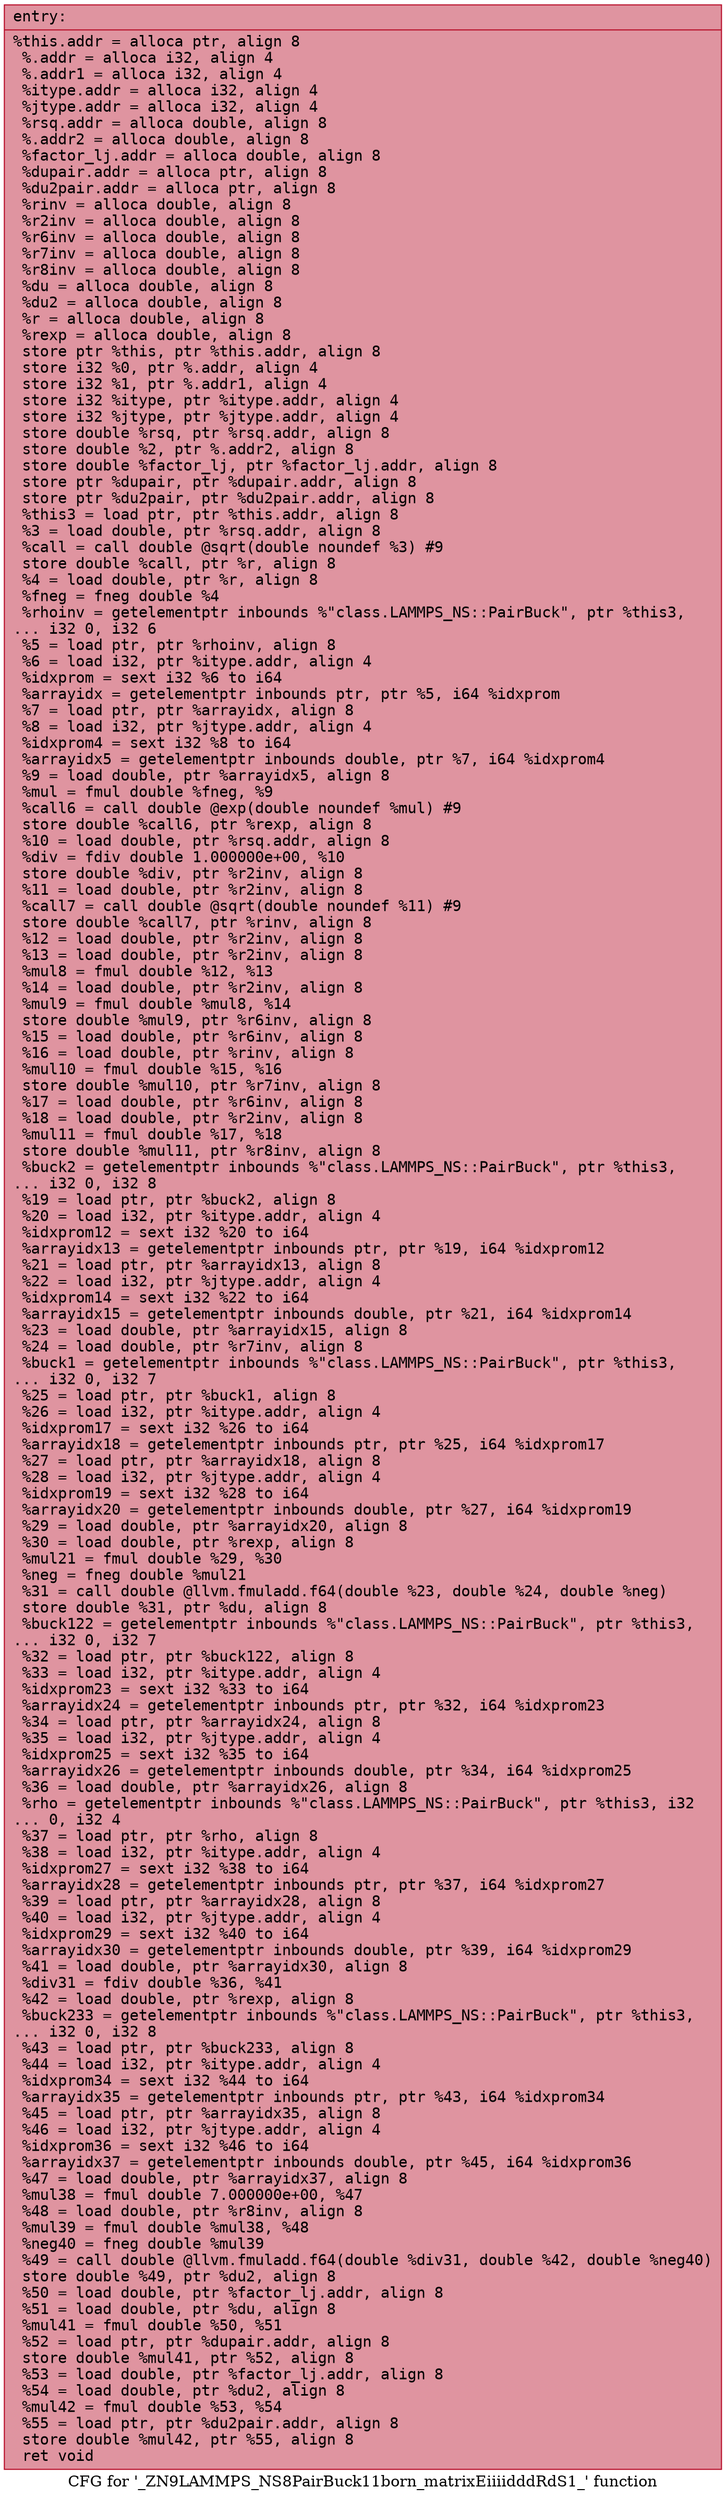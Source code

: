 digraph "CFG for '_ZN9LAMMPS_NS8PairBuck11born_matrixEiiiidddRdS1_' function" {
	label="CFG for '_ZN9LAMMPS_NS8PairBuck11born_matrixEiiiidddRdS1_' function";

	Node0x5564f36517b0 [shape=record,color="#b70d28ff", style=filled, fillcolor="#b70d2870" fontname="Courier",label="{entry:\l|  %this.addr = alloca ptr, align 8\l  %.addr = alloca i32, align 4\l  %.addr1 = alloca i32, align 4\l  %itype.addr = alloca i32, align 4\l  %jtype.addr = alloca i32, align 4\l  %rsq.addr = alloca double, align 8\l  %.addr2 = alloca double, align 8\l  %factor_lj.addr = alloca double, align 8\l  %dupair.addr = alloca ptr, align 8\l  %du2pair.addr = alloca ptr, align 8\l  %rinv = alloca double, align 8\l  %r2inv = alloca double, align 8\l  %r6inv = alloca double, align 8\l  %r7inv = alloca double, align 8\l  %r8inv = alloca double, align 8\l  %du = alloca double, align 8\l  %du2 = alloca double, align 8\l  %r = alloca double, align 8\l  %rexp = alloca double, align 8\l  store ptr %this, ptr %this.addr, align 8\l  store i32 %0, ptr %.addr, align 4\l  store i32 %1, ptr %.addr1, align 4\l  store i32 %itype, ptr %itype.addr, align 4\l  store i32 %jtype, ptr %jtype.addr, align 4\l  store double %rsq, ptr %rsq.addr, align 8\l  store double %2, ptr %.addr2, align 8\l  store double %factor_lj, ptr %factor_lj.addr, align 8\l  store ptr %dupair, ptr %dupair.addr, align 8\l  store ptr %du2pair, ptr %du2pair.addr, align 8\l  %this3 = load ptr, ptr %this.addr, align 8\l  %3 = load double, ptr %rsq.addr, align 8\l  %call = call double @sqrt(double noundef %3) #9\l  store double %call, ptr %r, align 8\l  %4 = load double, ptr %r, align 8\l  %fneg = fneg double %4\l  %rhoinv = getelementptr inbounds %\"class.LAMMPS_NS::PairBuck\", ptr %this3,\l... i32 0, i32 6\l  %5 = load ptr, ptr %rhoinv, align 8\l  %6 = load i32, ptr %itype.addr, align 4\l  %idxprom = sext i32 %6 to i64\l  %arrayidx = getelementptr inbounds ptr, ptr %5, i64 %idxprom\l  %7 = load ptr, ptr %arrayidx, align 8\l  %8 = load i32, ptr %jtype.addr, align 4\l  %idxprom4 = sext i32 %8 to i64\l  %arrayidx5 = getelementptr inbounds double, ptr %7, i64 %idxprom4\l  %9 = load double, ptr %arrayidx5, align 8\l  %mul = fmul double %fneg, %9\l  %call6 = call double @exp(double noundef %mul) #9\l  store double %call6, ptr %rexp, align 8\l  %10 = load double, ptr %rsq.addr, align 8\l  %div = fdiv double 1.000000e+00, %10\l  store double %div, ptr %r2inv, align 8\l  %11 = load double, ptr %r2inv, align 8\l  %call7 = call double @sqrt(double noundef %11) #9\l  store double %call7, ptr %rinv, align 8\l  %12 = load double, ptr %r2inv, align 8\l  %13 = load double, ptr %r2inv, align 8\l  %mul8 = fmul double %12, %13\l  %14 = load double, ptr %r2inv, align 8\l  %mul9 = fmul double %mul8, %14\l  store double %mul9, ptr %r6inv, align 8\l  %15 = load double, ptr %r6inv, align 8\l  %16 = load double, ptr %rinv, align 8\l  %mul10 = fmul double %15, %16\l  store double %mul10, ptr %r7inv, align 8\l  %17 = load double, ptr %r6inv, align 8\l  %18 = load double, ptr %r2inv, align 8\l  %mul11 = fmul double %17, %18\l  store double %mul11, ptr %r8inv, align 8\l  %buck2 = getelementptr inbounds %\"class.LAMMPS_NS::PairBuck\", ptr %this3,\l... i32 0, i32 8\l  %19 = load ptr, ptr %buck2, align 8\l  %20 = load i32, ptr %itype.addr, align 4\l  %idxprom12 = sext i32 %20 to i64\l  %arrayidx13 = getelementptr inbounds ptr, ptr %19, i64 %idxprom12\l  %21 = load ptr, ptr %arrayidx13, align 8\l  %22 = load i32, ptr %jtype.addr, align 4\l  %idxprom14 = sext i32 %22 to i64\l  %arrayidx15 = getelementptr inbounds double, ptr %21, i64 %idxprom14\l  %23 = load double, ptr %arrayidx15, align 8\l  %24 = load double, ptr %r7inv, align 8\l  %buck1 = getelementptr inbounds %\"class.LAMMPS_NS::PairBuck\", ptr %this3,\l... i32 0, i32 7\l  %25 = load ptr, ptr %buck1, align 8\l  %26 = load i32, ptr %itype.addr, align 4\l  %idxprom17 = sext i32 %26 to i64\l  %arrayidx18 = getelementptr inbounds ptr, ptr %25, i64 %idxprom17\l  %27 = load ptr, ptr %arrayidx18, align 8\l  %28 = load i32, ptr %jtype.addr, align 4\l  %idxprom19 = sext i32 %28 to i64\l  %arrayidx20 = getelementptr inbounds double, ptr %27, i64 %idxprom19\l  %29 = load double, ptr %arrayidx20, align 8\l  %30 = load double, ptr %rexp, align 8\l  %mul21 = fmul double %29, %30\l  %neg = fneg double %mul21\l  %31 = call double @llvm.fmuladd.f64(double %23, double %24, double %neg)\l  store double %31, ptr %du, align 8\l  %buck122 = getelementptr inbounds %\"class.LAMMPS_NS::PairBuck\", ptr %this3,\l... i32 0, i32 7\l  %32 = load ptr, ptr %buck122, align 8\l  %33 = load i32, ptr %itype.addr, align 4\l  %idxprom23 = sext i32 %33 to i64\l  %arrayidx24 = getelementptr inbounds ptr, ptr %32, i64 %idxprom23\l  %34 = load ptr, ptr %arrayidx24, align 8\l  %35 = load i32, ptr %jtype.addr, align 4\l  %idxprom25 = sext i32 %35 to i64\l  %arrayidx26 = getelementptr inbounds double, ptr %34, i64 %idxprom25\l  %36 = load double, ptr %arrayidx26, align 8\l  %rho = getelementptr inbounds %\"class.LAMMPS_NS::PairBuck\", ptr %this3, i32\l... 0, i32 4\l  %37 = load ptr, ptr %rho, align 8\l  %38 = load i32, ptr %itype.addr, align 4\l  %idxprom27 = sext i32 %38 to i64\l  %arrayidx28 = getelementptr inbounds ptr, ptr %37, i64 %idxprom27\l  %39 = load ptr, ptr %arrayidx28, align 8\l  %40 = load i32, ptr %jtype.addr, align 4\l  %idxprom29 = sext i32 %40 to i64\l  %arrayidx30 = getelementptr inbounds double, ptr %39, i64 %idxprom29\l  %41 = load double, ptr %arrayidx30, align 8\l  %div31 = fdiv double %36, %41\l  %42 = load double, ptr %rexp, align 8\l  %buck233 = getelementptr inbounds %\"class.LAMMPS_NS::PairBuck\", ptr %this3,\l... i32 0, i32 8\l  %43 = load ptr, ptr %buck233, align 8\l  %44 = load i32, ptr %itype.addr, align 4\l  %idxprom34 = sext i32 %44 to i64\l  %arrayidx35 = getelementptr inbounds ptr, ptr %43, i64 %idxprom34\l  %45 = load ptr, ptr %arrayidx35, align 8\l  %46 = load i32, ptr %jtype.addr, align 4\l  %idxprom36 = sext i32 %46 to i64\l  %arrayidx37 = getelementptr inbounds double, ptr %45, i64 %idxprom36\l  %47 = load double, ptr %arrayidx37, align 8\l  %mul38 = fmul double 7.000000e+00, %47\l  %48 = load double, ptr %r8inv, align 8\l  %mul39 = fmul double %mul38, %48\l  %neg40 = fneg double %mul39\l  %49 = call double @llvm.fmuladd.f64(double %div31, double %42, double %neg40)\l  store double %49, ptr %du2, align 8\l  %50 = load double, ptr %factor_lj.addr, align 8\l  %51 = load double, ptr %du, align 8\l  %mul41 = fmul double %50, %51\l  %52 = load ptr, ptr %dupair.addr, align 8\l  store double %mul41, ptr %52, align 8\l  %53 = load double, ptr %factor_lj.addr, align 8\l  %54 = load double, ptr %du2, align 8\l  %mul42 = fmul double %53, %54\l  %55 = load ptr, ptr %du2pair.addr, align 8\l  store double %mul42, ptr %55, align 8\l  ret void\l}"];
}
